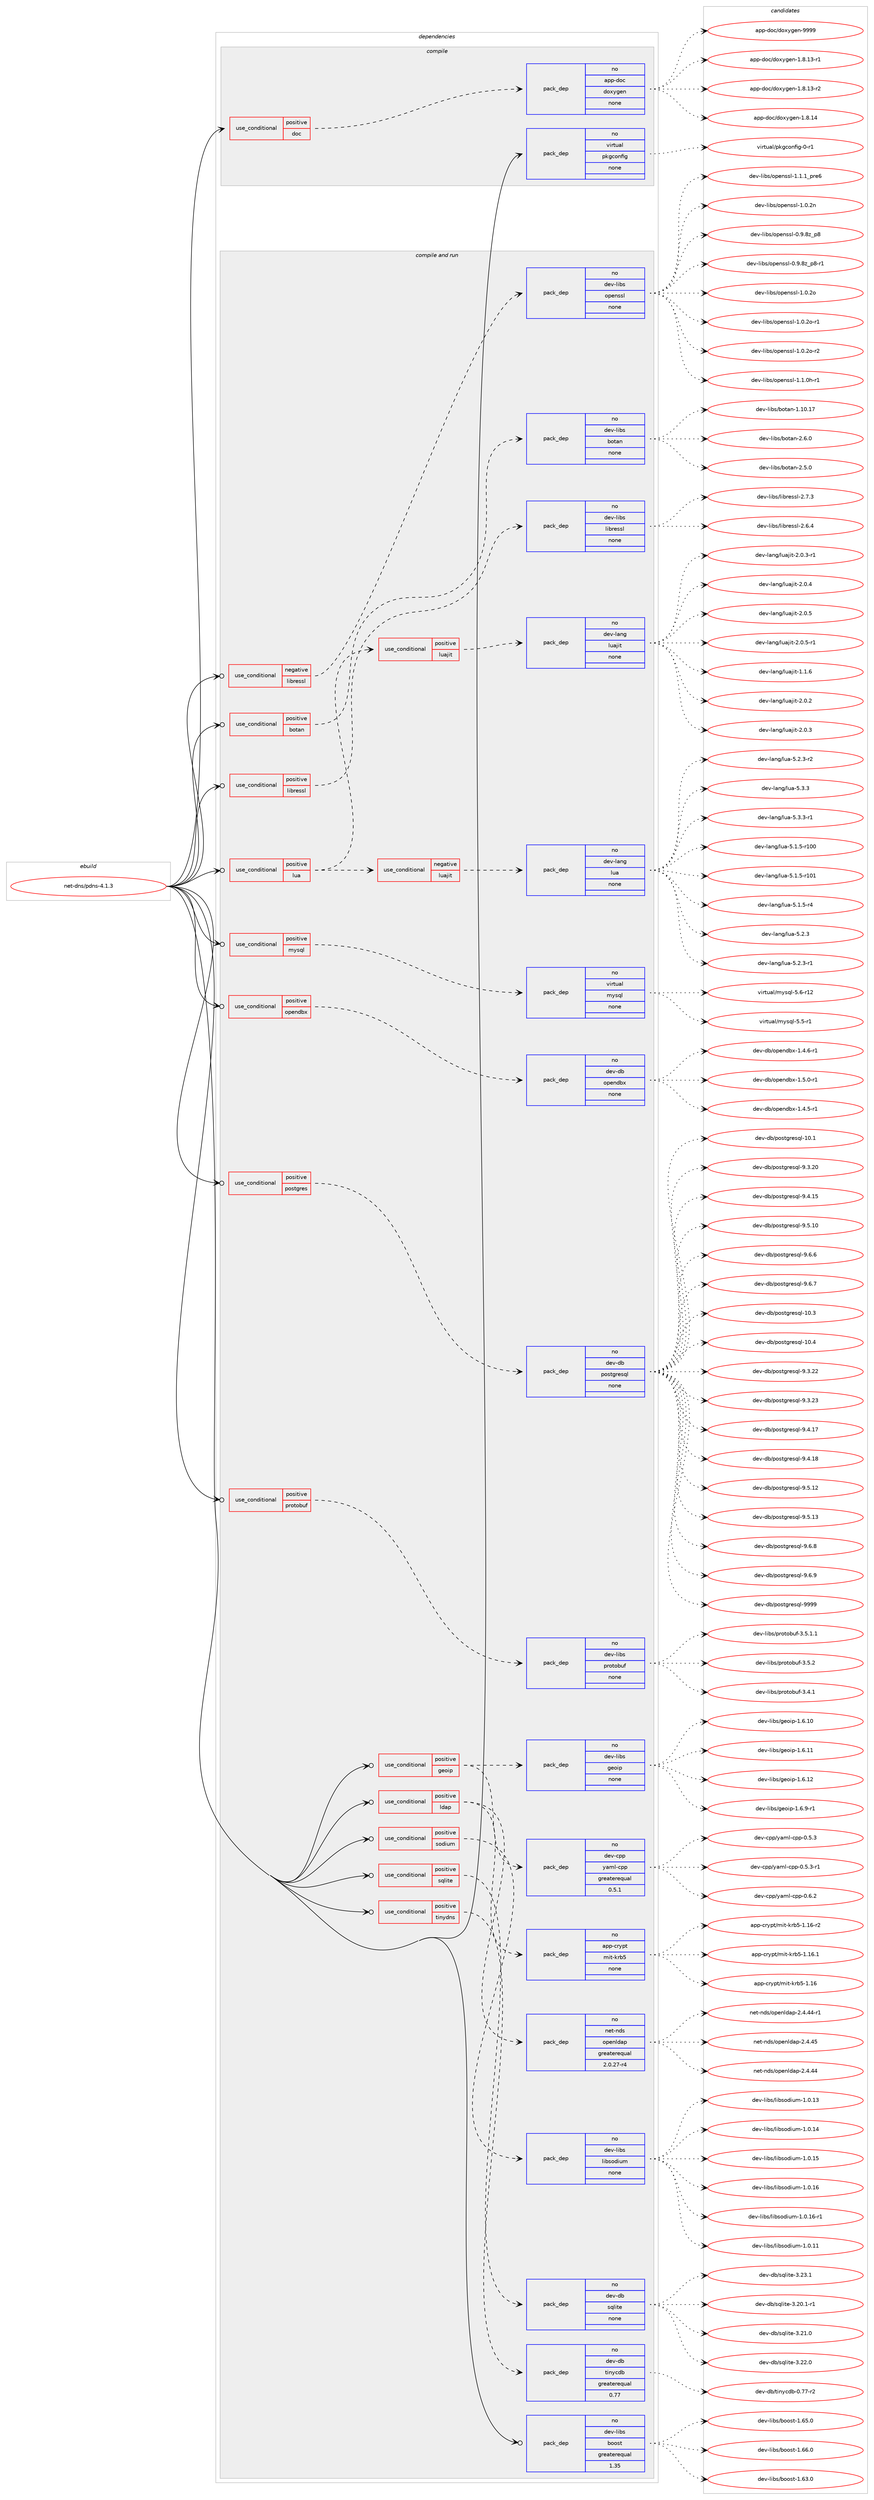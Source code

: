 digraph prolog {

# *************
# Graph options
# *************

newrank=true;
concentrate=true;
compound=true;
graph [rankdir=LR,fontname=Helvetica,fontsize=10,ranksep=1.5];#, ranksep=2.5, nodesep=0.2];
edge  [arrowhead=vee];
node  [fontname=Helvetica,fontsize=10];

# **********
# The ebuild
# **********

subgraph cluster_leftcol {
color=gray;
rank=same;
label=<<i>ebuild</i>>;
id [label="net-dns/pdns-4.1.3", color=red, width=4, href="../net-dns/pdns-4.1.3.svg"];
}

# ****************
# The dependencies
# ****************

subgraph cluster_midcol {
color=gray;
label=<<i>dependencies</i>>;
subgraph cluster_compile {
fillcolor="#eeeeee";
style=filled;
label=<<i>compile</i>>;
subgraph cond74 {
dependency237 [label=<<TABLE BORDER="0" CELLBORDER="1" CELLSPACING="0" CELLPADDING="4"><TR><TD ROWSPAN="3" CELLPADDING="10">use_conditional</TD></TR><TR><TD>positive</TD></TR><TR><TD>doc</TD></TR></TABLE>>, shape=none, color=red];
subgraph pack160 {
dependency238 [label=<<TABLE BORDER="0" CELLBORDER="1" CELLSPACING="0" CELLPADDING="4" WIDTH="220"><TR><TD ROWSPAN="6" CELLPADDING="30">pack_dep</TD></TR><TR><TD WIDTH="110">no</TD></TR><TR><TD>app-doc</TD></TR><TR><TD>doxygen</TD></TR><TR><TD>none</TD></TR><TR><TD></TD></TR></TABLE>>, shape=none, color=blue];
}
dependency237:e -> dependency238:w [weight=20,style="dashed",arrowhead="vee"];
}
id:e -> dependency237:w [weight=20,style="solid",arrowhead="vee"];
subgraph pack161 {
dependency239 [label=<<TABLE BORDER="0" CELLBORDER="1" CELLSPACING="0" CELLPADDING="4" WIDTH="220"><TR><TD ROWSPAN="6" CELLPADDING="30">pack_dep</TD></TR><TR><TD WIDTH="110">no</TD></TR><TR><TD>virtual</TD></TR><TR><TD>pkgconfig</TD></TR><TR><TD>none</TD></TR><TR><TD></TD></TR></TABLE>>, shape=none, color=blue];
}
id:e -> dependency239:w [weight=20,style="solid",arrowhead="vee"];
}
subgraph cluster_compileandrun {
fillcolor="#eeeeee";
style=filled;
label=<<i>compile and run</i>>;
subgraph cond75 {
dependency240 [label=<<TABLE BORDER="0" CELLBORDER="1" CELLSPACING="0" CELLPADDING="4"><TR><TD ROWSPAN="3" CELLPADDING="10">use_conditional</TD></TR><TR><TD>negative</TD></TR><TR><TD>libressl</TD></TR></TABLE>>, shape=none, color=red];
subgraph pack162 {
dependency241 [label=<<TABLE BORDER="0" CELLBORDER="1" CELLSPACING="0" CELLPADDING="4" WIDTH="220"><TR><TD ROWSPAN="6" CELLPADDING="30">pack_dep</TD></TR><TR><TD WIDTH="110">no</TD></TR><TR><TD>dev-libs</TD></TR><TR><TD>openssl</TD></TR><TR><TD>none</TD></TR><TR><TD></TD></TR></TABLE>>, shape=none, color=blue];
}
dependency240:e -> dependency241:w [weight=20,style="dashed",arrowhead="vee"];
}
id:e -> dependency240:w [weight=20,style="solid",arrowhead="odotvee"];
subgraph cond76 {
dependency242 [label=<<TABLE BORDER="0" CELLBORDER="1" CELLSPACING="0" CELLPADDING="4"><TR><TD ROWSPAN="3" CELLPADDING="10">use_conditional</TD></TR><TR><TD>positive</TD></TR><TR><TD>botan</TD></TR></TABLE>>, shape=none, color=red];
subgraph pack163 {
dependency243 [label=<<TABLE BORDER="0" CELLBORDER="1" CELLSPACING="0" CELLPADDING="4" WIDTH="220"><TR><TD ROWSPAN="6" CELLPADDING="30">pack_dep</TD></TR><TR><TD WIDTH="110">no</TD></TR><TR><TD>dev-libs</TD></TR><TR><TD>botan</TD></TR><TR><TD>none</TD></TR><TR><TD></TD></TR></TABLE>>, shape=none, color=blue];
}
dependency242:e -> dependency243:w [weight=20,style="dashed",arrowhead="vee"];
}
id:e -> dependency242:w [weight=20,style="solid",arrowhead="odotvee"];
subgraph cond77 {
dependency244 [label=<<TABLE BORDER="0" CELLBORDER="1" CELLSPACING="0" CELLPADDING="4"><TR><TD ROWSPAN="3" CELLPADDING="10">use_conditional</TD></TR><TR><TD>positive</TD></TR><TR><TD>geoip</TD></TR></TABLE>>, shape=none, color=red];
subgraph pack164 {
dependency245 [label=<<TABLE BORDER="0" CELLBORDER="1" CELLSPACING="0" CELLPADDING="4" WIDTH="220"><TR><TD ROWSPAN="6" CELLPADDING="30">pack_dep</TD></TR><TR><TD WIDTH="110">no</TD></TR><TR><TD>dev-cpp</TD></TR><TR><TD>yaml-cpp</TD></TR><TR><TD>greaterequal</TD></TR><TR><TD>0.5.1</TD></TR></TABLE>>, shape=none, color=blue];
}
dependency244:e -> dependency245:w [weight=20,style="dashed",arrowhead="vee"];
subgraph pack165 {
dependency246 [label=<<TABLE BORDER="0" CELLBORDER="1" CELLSPACING="0" CELLPADDING="4" WIDTH="220"><TR><TD ROWSPAN="6" CELLPADDING="30">pack_dep</TD></TR><TR><TD WIDTH="110">no</TD></TR><TR><TD>dev-libs</TD></TR><TR><TD>geoip</TD></TR><TR><TD>none</TD></TR><TR><TD></TD></TR></TABLE>>, shape=none, color=blue];
}
dependency244:e -> dependency246:w [weight=20,style="dashed",arrowhead="vee"];
}
id:e -> dependency244:w [weight=20,style="solid",arrowhead="odotvee"];
subgraph cond78 {
dependency247 [label=<<TABLE BORDER="0" CELLBORDER="1" CELLSPACING="0" CELLPADDING="4"><TR><TD ROWSPAN="3" CELLPADDING="10">use_conditional</TD></TR><TR><TD>positive</TD></TR><TR><TD>ldap</TD></TR></TABLE>>, shape=none, color=red];
subgraph pack166 {
dependency248 [label=<<TABLE BORDER="0" CELLBORDER="1" CELLSPACING="0" CELLPADDING="4" WIDTH="220"><TR><TD ROWSPAN="6" CELLPADDING="30">pack_dep</TD></TR><TR><TD WIDTH="110">no</TD></TR><TR><TD>net-nds</TD></TR><TR><TD>openldap</TD></TR><TR><TD>greaterequal</TD></TR><TR><TD>2.0.27-r4</TD></TR></TABLE>>, shape=none, color=blue];
}
dependency247:e -> dependency248:w [weight=20,style="dashed",arrowhead="vee"];
subgraph pack167 {
dependency249 [label=<<TABLE BORDER="0" CELLBORDER="1" CELLSPACING="0" CELLPADDING="4" WIDTH="220"><TR><TD ROWSPAN="6" CELLPADDING="30">pack_dep</TD></TR><TR><TD WIDTH="110">no</TD></TR><TR><TD>app-crypt</TD></TR><TR><TD>mit-krb5</TD></TR><TR><TD>none</TD></TR><TR><TD></TD></TR></TABLE>>, shape=none, color=blue];
}
dependency247:e -> dependency249:w [weight=20,style="dashed",arrowhead="vee"];
}
id:e -> dependency247:w [weight=20,style="solid",arrowhead="odotvee"];
subgraph cond79 {
dependency250 [label=<<TABLE BORDER="0" CELLBORDER="1" CELLSPACING="0" CELLPADDING="4"><TR><TD ROWSPAN="3" CELLPADDING="10">use_conditional</TD></TR><TR><TD>positive</TD></TR><TR><TD>libressl</TD></TR></TABLE>>, shape=none, color=red];
subgraph pack168 {
dependency251 [label=<<TABLE BORDER="0" CELLBORDER="1" CELLSPACING="0" CELLPADDING="4" WIDTH="220"><TR><TD ROWSPAN="6" CELLPADDING="30">pack_dep</TD></TR><TR><TD WIDTH="110">no</TD></TR><TR><TD>dev-libs</TD></TR><TR><TD>libressl</TD></TR><TR><TD>none</TD></TR><TR><TD></TD></TR></TABLE>>, shape=none, color=blue];
}
dependency250:e -> dependency251:w [weight=20,style="dashed",arrowhead="vee"];
}
id:e -> dependency250:w [weight=20,style="solid",arrowhead="odotvee"];
subgraph cond80 {
dependency252 [label=<<TABLE BORDER="0" CELLBORDER="1" CELLSPACING="0" CELLPADDING="4"><TR><TD ROWSPAN="3" CELLPADDING="10">use_conditional</TD></TR><TR><TD>positive</TD></TR><TR><TD>lua</TD></TR></TABLE>>, shape=none, color=red];
subgraph cond81 {
dependency253 [label=<<TABLE BORDER="0" CELLBORDER="1" CELLSPACING="0" CELLPADDING="4"><TR><TD ROWSPAN="3" CELLPADDING="10">use_conditional</TD></TR><TR><TD>negative</TD></TR><TR><TD>luajit</TD></TR></TABLE>>, shape=none, color=red];
subgraph pack169 {
dependency254 [label=<<TABLE BORDER="0" CELLBORDER="1" CELLSPACING="0" CELLPADDING="4" WIDTH="220"><TR><TD ROWSPAN="6" CELLPADDING="30">pack_dep</TD></TR><TR><TD WIDTH="110">no</TD></TR><TR><TD>dev-lang</TD></TR><TR><TD>lua</TD></TR><TR><TD>none</TD></TR><TR><TD></TD></TR></TABLE>>, shape=none, color=blue];
}
dependency253:e -> dependency254:w [weight=20,style="dashed",arrowhead="vee"];
}
dependency252:e -> dependency253:w [weight=20,style="dashed",arrowhead="vee"];
subgraph cond82 {
dependency255 [label=<<TABLE BORDER="0" CELLBORDER="1" CELLSPACING="0" CELLPADDING="4"><TR><TD ROWSPAN="3" CELLPADDING="10">use_conditional</TD></TR><TR><TD>positive</TD></TR><TR><TD>luajit</TD></TR></TABLE>>, shape=none, color=red];
subgraph pack170 {
dependency256 [label=<<TABLE BORDER="0" CELLBORDER="1" CELLSPACING="0" CELLPADDING="4" WIDTH="220"><TR><TD ROWSPAN="6" CELLPADDING="30">pack_dep</TD></TR><TR><TD WIDTH="110">no</TD></TR><TR><TD>dev-lang</TD></TR><TR><TD>luajit</TD></TR><TR><TD>none</TD></TR><TR><TD></TD></TR></TABLE>>, shape=none, color=blue];
}
dependency255:e -> dependency256:w [weight=20,style="dashed",arrowhead="vee"];
}
dependency252:e -> dependency255:w [weight=20,style="dashed",arrowhead="vee"];
}
id:e -> dependency252:w [weight=20,style="solid",arrowhead="odotvee"];
subgraph cond83 {
dependency257 [label=<<TABLE BORDER="0" CELLBORDER="1" CELLSPACING="0" CELLPADDING="4"><TR><TD ROWSPAN="3" CELLPADDING="10">use_conditional</TD></TR><TR><TD>positive</TD></TR><TR><TD>mysql</TD></TR></TABLE>>, shape=none, color=red];
subgraph pack171 {
dependency258 [label=<<TABLE BORDER="0" CELLBORDER="1" CELLSPACING="0" CELLPADDING="4" WIDTH="220"><TR><TD ROWSPAN="6" CELLPADDING="30">pack_dep</TD></TR><TR><TD WIDTH="110">no</TD></TR><TR><TD>virtual</TD></TR><TR><TD>mysql</TD></TR><TR><TD>none</TD></TR><TR><TD></TD></TR></TABLE>>, shape=none, color=blue];
}
dependency257:e -> dependency258:w [weight=20,style="dashed",arrowhead="vee"];
}
id:e -> dependency257:w [weight=20,style="solid",arrowhead="odotvee"];
subgraph cond84 {
dependency259 [label=<<TABLE BORDER="0" CELLBORDER="1" CELLSPACING="0" CELLPADDING="4"><TR><TD ROWSPAN="3" CELLPADDING="10">use_conditional</TD></TR><TR><TD>positive</TD></TR><TR><TD>opendbx</TD></TR></TABLE>>, shape=none, color=red];
subgraph pack172 {
dependency260 [label=<<TABLE BORDER="0" CELLBORDER="1" CELLSPACING="0" CELLPADDING="4" WIDTH="220"><TR><TD ROWSPAN="6" CELLPADDING="30">pack_dep</TD></TR><TR><TD WIDTH="110">no</TD></TR><TR><TD>dev-db</TD></TR><TR><TD>opendbx</TD></TR><TR><TD>none</TD></TR><TR><TD></TD></TR></TABLE>>, shape=none, color=blue];
}
dependency259:e -> dependency260:w [weight=20,style="dashed",arrowhead="vee"];
}
id:e -> dependency259:w [weight=20,style="solid",arrowhead="odotvee"];
subgraph cond85 {
dependency261 [label=<<TABLE BORDER="0" CELLBORDER="1" CELLSPACING="0" CELLPADDING="4"><TR><TD ROWSPAN="3" CELLPADDING="10">use_conditional</TD></TR><TR><TD>positive</TD></TR><TR><TD>postgres</TD></TR></TABLE>>, shape=none, color=red];
subgraph pack173 {
dependency262 [label=<<TABLE BORDER="0" CELLBORDER="1" CELLSPACING="0" CELLPADDING="4" WIDTH="220"><TR><TD ROWSPAN="6" CELLPADDING="30">pack_dep</TD></TR><TR><TD WIDTH="110">no</TD></TR><TR><TD>dev-db</TD></TR><TR><TD>postgresql</TD></TR><TR><TD>none</TD></TR><TR><TD></TD></TR></TABLE>>, shape=none, color=blue];
}
dependency261:e -> dependency262:w [weight=20,style="dashed",arrowhead="vee"];
}
id:e -> dependency261:w [weight=20,style="solid",arrowhead="odotvee"];
subgraph cond86 {
dependency263 [label=<<TABLE BORDER="0" CELLBORDER="1" CELLSPACING="0" CELLPADDING="4"><TR><TD ROWSPAN="3" CELLPADDING="10">use_conditional</TD></TR><TR><TD>positive</TD></TR><TR><TD>protobuf</TD></TR></TABLE>>, shape=none, color=red];
subgraph pack174 {
dependency264 [label=<<TABLE BORDER="0" CELLBORDER="1" CELLSPACING="0" CELLPADDING="4" WIDTH="220"><TR><TD ROWSPAN="6" CELLPADDING="30">pack_dep</TD></TR><TR><TD WIDTH="110">no</TD></TR><TR><TD>dev-libs</TD></TR><TR><TD>protobuf</TD></TR><TR><TD>none</TD></TR><TR><TD></TD></TR></TABLE>>, shape=none, color=blue];
}
dependency263:e -> dependency264:w [weight=20,style="dashed",arrowhead="vee"];
}
id:e -> dependency263:w [weight=20,style="solid",arrowhead="odotvee"];
subgraph cond87 {
dependency265 [label=<<TABLE BORDER="0" CELLBORDER="1" CELLSPACING="0" CELLPADDING="4"><TR><TD ROWSPAN="3" CELLPADDING="10">use_conditional</TD></TR><TR><TD>positive</TD></TR><TR><TD>sodium</TD></TR></TABLE>>, shape=none, color=red];
subgraph pack175 {
dependency266 [label=<<TABLE BORDER="0" CELLBORDER="1" CELLSPACING="0" CELLPADDING="4" WIDTH="220"><TR><TD ROWSPAN="6" CELLPADDING="30">pack_dep</TD></TR><TR><TD WIDTH="110">no</TD></TR><TR><TD>dev-libs</TD></TR><TR><TD>libsodium</TD></TR><TR><TD>none</TD></TR><TR><TD></TD></TR></TABLE>>, shape=none, color=blue];
}
dependency265:e -> dependency266:w [weight=20,style="dashed",arrowhead="vee"];
}
id:e -> dependency265:w [weight=20,style="solid",arrowhead="odotvee"];
subgraph cond88 {
dependency267 [label=<<TABLE BORDER="0" CELLBORDER="1" CELLSPACING="0" CELLPADDING="4"><TR><TD ROWSPAN="3" CELLPADDING="10">use_conditional</TD></TR><TR><TD>positive</TD></TR><TR><TD>sqlite</TD></TR></TABLE>>, shape=none, color=red];
subgraph pack176 {
dependency268 [label=<<TABLE BORDER="0" CELLBORDER="1" CELLSPACING="0" CELLPADDING="4" WIDTH="220"><TR><TD ROWSPAN="6" CELLPADDING="30">pack_dep</TD></TR><TR><TD WIDTH="110">no</TD></TR><TR><TD>dev-db</TD></TR><TR><TD>sqlite</TD></TR><TR><TD>none</TD></TR><TR><TD></TD></TR></TABLE>>, shape=none, color=blue];
}
dependency267:e -> dependency268:w [weight=20,style="dashed",arrowhead="vee"];
}
id:e -> dependency267:w [weight=20,style="solid",arrowhead="odotvee"];
subgraph cond89 {
dependency269 [label=<<TABLE BORDER="0" CELLBORDER="1" CELLSPACING="0" CELLPADDING="4"><TR><TD ROWSPAN="3" CELLPADDING="10">use_conditional</TD></TR><TR><TD>positive</TD></TR><TR><TD>tinydns</TD></TR></TABLE>>, shape=none, color=red];
subgraph pack177 {
dependency270 [label=<<TABLE BORDER="0" CELLBORDER="1" CELLSPACING="0" CELLPADDING="4" WIDTH="220"><TR><TD ROWSPAN="6" CELLPADDING="30">pack_dep</TD></TR><TR><TD WIDTH="110">no</TD></TR><TR><TD>dev-db</TD></TR><TR><TD>tinycdb</TD></TR><TR><TD>greaterequal</TD></TR><TR><TD>0.77</TD></TR></TABLE>>, shape=none, color=blue];
}
dependency269:e -> dependency270:w [weight=20,style="dashed",arrowhead="vee"];
}
id:e -> dependency269:w [weight=20,style="solid",arrowhead="odotvee"];
subgraph pack178 {
dependency271 [label=<<TABLE BORDER="0" CELLBORDER="1" CELLSPACING="0" CELLPADDING="4" WIDTH="220"><TR><TD ROWSPAN="6" CELLPADDING="30">pack_dep</TD></TR><TR><TD WIDTH="110">no</TD></TR><TR><TD>dev-libs</TD></TR><TR><TD>boost</TD></TR><TR><TD>greaterequal</TD></TR><TR><TD>1.35</TD></TR></TABLE>>, shape=none, color=blue];
}
id:e -> dependency271:w [weight=20,style="solid",arrowhead="odotvee"];
}
subgraph cluster_run {
fillcolor="#eeeeee";
style=filled;
label=<<i>run</i>>;
}
}

# **************
# The candidates
# **************

subgraph cluster_choices {
rank=same;
color=gray;
label=<<i>candidates</i>>;

subgraph choice160 {
color=black;
nodesep=1;
choice97112112451001119947100111120121103101110454946564649514511449 [label="app-doc/doxygen-1.8.13-r1", color=red, width=4,href="../app-doc/doxygen-1.8.13-r1.svg"];
choice97112112451001119947100111120121103101110454946564649514511450 [label="app-doc/doxygen-1.8.13-r2", color=red, width=4,href="../app-doc/doxygen-1.8.13-r2.svg"];
choice9711211245100111994710011112012110310111045494656464952 [label="app-doc/doxygen-1.8.14", color=red, width=4,href="../app-doc/doxygen-1.8.14.svg"];
choice971121124510011199471001111201211031011104557575757 [label="app-doc/doxygen-9999", color=red, width=4,href="../app-doc/doxygen-9999.svg"];
dependency238:e -> choice97112112451001119947100111120121103101110454946564649514511449:w [style=dotted,weight="100"];
dependency238:e -> choice97112112451001119947100111120121103101110454946564649514511450:w [style=dotted,weight="100"];
dependency238:e -> choice9711211245100111994710011112012110310111045494656464952:w [style=dotted,weight="100"];
dependency238:e -> choice971121124510011199471001111201211031011104557575757:w [style=dotted,weight="100"];
}
subgraph choice161 {
color=black;
nodesep=1;
choice11810511411611797108471121071039911111010210510345484511449 [label="virtual/pkgconfig-0-r1", color=red, width=4,href="../virtual/pkgconfig-0-r1.svg"];
dependency239:e -> choice11810511411611797108471121071039911111010210510345484511449:w [style=dotted,weight="100"];
}
subgraph choice162 {
color=black;
nodesep=1;
choice100101118451081059811547111112101110115115108454946484650110 [label="dev-libs/openssl-1.0.2n", color=red, width=4,href="../dev-libs/openssl-1.0.2n.svg"];
choice1001011184510810598115471111121011101151151084548465746561229511256 [label="dev-libs/openssl-0.9.8z_p8", color=red, width=4,href="../dev-libs/openssl-0.9.8z_p8.svg"];
choice10010111845108105981154711111210111011511510845484657465612295112564511449 [label="dev-libs/openssl-0.9.8z_p8-r1", color=red, width=4,href="../dev-libs/openssl-0.9.8z_p8-r1.svg"];
choice100101118451081059811547111112101110115115108454946484650111 [label="dev-libs/openssl-1.0.2o", color=red, width=4,href="../dev-libs/openssl-1.0.2o.svg"];
choice1001011184510810598115471111121011101151151084549464846501114511449 [label="dev-libs/openssl-1.0.2o-r1", color=red, width=4,href="../dev-libs/openssl-1.0.2o-r1.svg"];
choice1001011184510810598115471111121011101151151084549464846501114511450 [label="dev-libs/openssl-1.0.2o-r2", color=red, width=4,href="../dev-libs/openssl-1.0.2o-r2.svg"];
choice1001011184510810598115471111121011101151151084549464946481044511449 [label="dev-libs/openssl-1.1.0h-r1", color=red, width=4,href="../dev-libs/openssl-1.1.0h-r1.svg"];
choice1001011184510810598115471111121011101151151084549464946499511211410154 [label="dev-libs/openssl-1.1.1_pre6", color=red, width=4,href="../dev-libs/openssl-1.1.1_pre6.svg"];
dependency241:e -> choice100101118451081059811547111112101110115115108454946484650110:w [style=dotted,weight="100"];
dependency241:e -> choice1001011184510810598115471111121011101151151084548465746561229511256:w [style=dotted,weight="100"];
dependency241:e -> choice10010111845108105981154711111210111011511510845484657465612295112564511449:w [style=dotted,weight="100"];
dependency241:e -> choice100101118451081059811547111112101110115115108454946484650111:w [style=dotted,weight="100"];
dependency241:e -> choice1001011184510810598115471111121011101151151084549464846501114511449:w [style=dotted,weight="100"];
dependency241:e -> choice1001011184510810598115471111121011101151151084549464846501114511450:w [style=dotted,weight="100"];
dependency241:e -> choice1001011184510810598115471111121011101151151084549464946481044511449:w [style=dotted,weight="100"];
dependency241:e -> choice1001011184510810598115471111121011101151151084549464946499511211410154:w [style=dotted,weight="100"];
}
subgraph choice163 {
color=black;
nodesep=1;
choice1001011184510810598115479811111697110455046534648 [label="dev-libs/botan-2.5.0", color=red, width=4,href="../dev-libs/botan-2.5.0.svg"];
choice10010111845108105981154798111116971104549464948464955 [label="dev-libs/botan-1.10.17", color=red, width=4,href="../dev-libs/botan-1.10.17.svg"];
choice1001011184510810598115479811111697110455046544648 [label="dev-libs/botan-2.6.0", color=red, width=4,href="../dev-libs/botan-2.6.0.svg"];
dependency243:e -> choice1001011184510810598115479811111697110455046534648:w [style=dotted,weight="100"];
dependency243:e -> choice10010111845108105981154798111116971104549464948464955:w [style=dotted,weight="100"];
dependency243:e -> choice1001011184510810598115479811111697110455046544648:w [style=dotted,weight="100"];
}
subgraph choice164 {
color=black;
nodesep=1;
choice100101118459911211247121971091084599112112454846534651 [label="dev-cpp/yaml-cpp-0.5.3", color=red, width=4,href="../dev-cpp/yaml-cpp-0.5.3.svg"];
choice1001011184599112112471219710910845991121124548465346514511449 [label="dev-cpp/yaml-cpp-0.5.3-r1", color=red, width=4,href="../dev-cpp/yaml-cpp-0.5.3-r1.svg"];
choice100101118459911211247121971091084599112112454846544650 [label="dev-cpp/yaml-cpp-0.6.2", color=red, width=4,href="../dev-cpp/yaml-cpp-0.6.2.svg"];
dependency245:e -> choice100101118459911211247121971091084599112112454846534651:w [style=dotted,weight="100"];
dependency245:e -> choice1001011184599112112471219710910845991121124548465346514511449:w [style=dotted,weight="100"];
dependency245:e -> choice100101118459911211247121971091084599112112454846544650:w [style=dotted,weight="100"];
}
subgraph choice165 {
color=black;
nodesep=1;
choice10010111845108105981154710310111110511245494654464948 [label="dev-libs/geoip-1.6.10", color=red, width=4,href="../dev-libs/geoip-1.6.10.svg"];
choice10010111845108105981154710310111110511245494654464949 [label="dev-libs/geoip-1.6.11", color=red, width=4,href="../dev-libs/geoip-1.6.11.svg"];
choice10010111845108105981154710310111110511245494654464950 [label="dev-libs/geoip-1.6.12", color=red, width=4,href="../dev-libs/geoip-1.6.12.svg"];
choice1001011184510810598115471031011111051124549465446574511449 [label="dev-libs/geoip-1.6.9-r1", color=red, width=4,href="../dev-libs/geoip-1.6.9-r1.svg"];
dependency246:e -> choice10010111845108105981154710310111110511245494654464948:w [style=dotted,weight="100"];
dependency246:e -> choice10010111845108105981154710310111110511245494654464949:w [style=dotted,weight="100"];
dependency246:e -> choice10010111845108105981154710310111110511245494654464950:w [style=dotted,weight="100"];
dependency246:e -> choice1001011184510810598115471031011111051124549465446574511449:w [style=dotted,weight="100"];
}
subgraph choice166 {
color=black;
nodesep=1;
choice11010111645110100115471111121011101081009711245504652465252 [label="net-nds/openldap-2.4.44", color=red, width=4,href="../net-nds/openldap-2.4.44.svg"];
choice110101116451101001154711111210111010810097112455046524652524511449 [label="net-nds/openldap-2.4.44-r1", color=red, width=4,href="../net-nds/openldap-2.4.44-r1.svg"];
choice11010111645110100115471111121011101081009711245504652465253 [label="net-nds/openldap-2.4.45", color=red, width=4,href="../net-nds/openldap-2.4.45.svg"];
dependency248:e -> choice11010111645110100115471111121011101081009711245504652465252:w [style=dotted,weight="100"];
dependency248:e -> choice110101116451101001154711111210111010810097112455046524652524511449:w [style=dotted,weight="100"];
dependency248:e -> choice11010111645110100115471111121011101081009711245504652465253:w [style=dotted,weight="100"];
}
subgraph choice167 {
color=black;
nodesep=1;
choice971121124599114121112116471091051164510711498534549464954 [label="app-crypt/mit-krb5-1.16", color=red, width=4,href="../app-crypt/mit-krb5-1.16.svg"];
choice9711211245991141211121164710910511645107114985345494649544511450 [label="app-crypt/mit-krb5-1.16-r2", color=red, width=4,href="../app-crypt/mit-krb5-1.16-r2.svg"];
choice9711211245991141211121164710910511645107114985345494649544649 [label="app-crypt/mit-krb5-1.16.1", color=red, width=4,href="../app-crypt/mit-krb5-1.16.1.svg"];
dependency249:e -> choice971121124599114121112116471091051164510711498534549464954:w [style=dotted,weight="100"];
dependency249:e -> choice9711211245991141211121164710910511645107114985345494649544511450:w [style=dotted,weight="100"];
dependency249:e -> choice9711211245991141211121164710910511645107114985345494649544649:w [style=dotted,weight="100"];
}
subgraph choice168 {
color=black;
nodesep=1;
choice10010111845108105981154710810598114101115115108455046544652 [label="dev-libs/libressl-2.6.4", color=red, width=4,href="../dev-libs/libressl-2.6.4.svg"];
choice10010111845108105981154710810598114101115115108455046554651 [label="dev-libs/libressl-2.7.3", color=red, width=4,href="../dev-libs/libressl-2.7.3.svg"];
dependency251:e -> choice10010111845108105981154710810598114101115115108455046544652:w [style=dotted,weight="100"];
dependency251:e -> choice10010111845108105981154710810598114101115115108455046554651:w [style=dotted,weight="100"];
}
subgraph choice169 {
color=black;
nodesep=1;
choice1001011184510897110103471081179745534649465345114494848 [label="dev-lang/lua-5.1.5-r100", color=red, width=4,href="../dev-lang/lua-5.1.5-r100.svg"];
choice1001011184510897110103471081179745534649465345114494849 [label="dev-lang/lua-5.1.5-r101", color=red, width=4,href="../dev-lang/lua-5.1.5-r101.svg"];
choice100101118451089711010347108117974553464946534511452 [label="dev-lang/lua-5.1.5-r4", color=red, width=4,href="../dev-lang/lua-5.1.5-r4.svg"];
choice10010111845108971101034710811797455346504651 [label="dev-lang/lua-5.2.3", color=red, width=4,href="../dev-lang/lua-5.2.3.svg"];
choice100101118451089711010347108117974553465046514511449 [label="dev-lang/lua-5.2.3-r1", color=red, width=4,href="../dev-lang/lua-5.2.3-r1.svg"];
choice100101118451089711010347108117974553465046514511450 [label="dev-lang/lua-5.2.3-r2", color=red, width=4,href="../dev-lang/lua-5.2.3-r2.svg"];
choice10010111845108971101034710811797455346514651 [label="dev-lang/lua-5.3.3", color=red, width=4,href="../dev-lang/lua-5.3.3.svg"];
choice100101118451089711010347108117974553465146514511449 [label="dev-lang/lua-5.3.3-r1", color=red, width=4,href="../dev-lang/lua-5.3.3-r1.svg"];
dependency254:e -> choice1001011184510897110103471081179745534649465345114494848:w [style=dotted,weight="100"];
dependency254:e -> choice1001011184510897110103471081179745534649465345114494849:w [style=dotted,weight="100"];
dependency254:e -> choice100101118451089711010347108117974553464946534511452:w [style=dotted,weight="100"];
dependency254:e -> choice10010111845108971101034710811797455346504651:w [style=dotted,weight="100"];
dependency254:e -> choice100101118451089711010347108117974553465046514511449:w [style=dotted,weight="100"];
dependency254:e -> choice100101118451089711010347108117974553465046514511450:w [style=dotted,weight="100"];
dependency254:e -> choice10010111845108971101034710811797455346514651:w [style=dotted,weight="100"];
dependency254:e -> choice100101118451089711010347108117974553465146514511449:w [style=dotted,weight="100"];
}
subgraph choice170 {
color=black;
nodesep=1;
choice10010111845108971101034710811797106105116454946494654 [label="dev-lang/luajit-1.1.6", color=red, width=4,href="../dev-lang/luajit-1.1.6.svg"];
choice10010111845108971101034710811797106105116455046484650 [label="dev-lang/luajit-2.0.2", color=red, width=4,href="../dev-lang/luajit-2.0.2.svg"];
choice10010111845108971101034710811797106105116455046484651 [label="dev-lang/luajit-2.0.3", color=red, width=4,href="../dev-lang/luajit-2.0.3.svg"];
choice100101118451089711010347108117971061051164550464846514511449 [label="dev-lang/luajit-2.0.3-r1", color=red, width=4,href="../dev-lang/luajit-2.0.3-r1.svg"];
choice10010111845108971101034710811797106105116455046484652 [label="dev-lang/luajit-2.0.4", color=red, width=4,href="../dev-lang/luajit-2.0.4.svg"];
choice10010111845108971101034710811797106105116455046484653 [label="dev-lang/luajit-2.0.5", color=red, width=4,href="../dev-lang/luajit-2.0.5.svg"];
choice100101118451089711010347108117971061051164550464846534511449 [label="dev-lang/luajit-2.0.5-r1", color=red, width=4,href="../dev-lang/luajit-2.0.5-r1.svg"];
dependency256:e -> choice10010111845108971101034710811797106105116454946494654:w [style=dotted,weight="100"];
dependency256:e -> choice10010111845108971101034710811797106105116455046484650:w [style=dotted,weight="100"];
dependency256:e -> choice10010111845108971101034710811797106105116455046484651:w [style=dotted,weight="100"];
dependency256:e -> choice100101118451089711010347108117971061051164550464846514511449:w [style=dotted,weight="100"];
dependency256:e -> choice10010111845108971101034710811797106105116455046484652:w [style=dotted,weight="100"];
dependency256:e -> choice10010111845108971101034710811797106105116455046484653:w [style=dotted,weight="100"];
dependency256:e -> choice100101118451089711010347108117971061051164550464846534511449:w [style=dotted,weight="100"];
}
subgraph choice171 {
color=black;
nodesep=1;
choice1181051141161179710847109121115113108455346534511449 [label="virtual/mysql-5.5-r1", color=red, width=4,href="../virtual/mysql-5.5-r1.svg"];
choice118105114116117971084710912111511310845534654451144950 [label="virtual/mysql-5.6-r12", color=red, width=4,href="../virtual/mysql-5.6-r12.svg"];
dependency258:e -> choice1181051141161179710847109121115113108455346534511449:w [style=dotted,weight="100"];
dependency258:e -> choice118105114116117971084710912111511310845534654451144950:w [style=dotted,weight="100"];
}
subgraph choice172 {
color=black;
nodesep=1;
choice100101118451009847111112101110100981204549465246534511449 [label="dev-db/opendbx-1.4.5-r1", color=red, width=4,href="../dev-db/opendbx-1.4.5-r1.svg"];
choice100101118451009847111112101110100981204549465246544511449 [label="dev-db/opendbx-1.4.6-r1", color=red, width=4,href="../dev-db/opendbx-1.4.6-r1.svg"];
choice100101118451009847111112101110100981204549465346484511449 [label="dev-db/opendbx-1.5.0-r1", color=red, width=4,href="../dev-db/opendbx-1.5.0-r1.svg"];
dependency260:e -> choice100101118451009847111112101110100981204549465246534511449:w [style=dotted,weight="100"];
dependency260:e -> choice100101118451009847111112101110100981204549465246544511449:w [style=dotted,weight="100"];
dependency260:e -> choice100101118451009847111112101110100981204549465346484511449:w [style=dotted,weight="100"];
}
subgraph choice173 {
color=black;
nodesep=1;
choice1001011184510098471121111151161031141011151131084549484649 [label="dev-db/postgresql-10.1", color=red, width=4,href="../dev-db/postgresql-10.1.svg"];
choice10010111845100984711211111511610311410111511310845574651465048 [label="dev-db/postgresql-9.3.20", color=red, width=4,href="../dev-db/postgresql-9.3.20.svg"];
choice10010111845100984711211111511610311410111511310845574652464953 [label="dev-db/postgresql-9.4.15", color=red, width=4,href="../dev-db/postgresql-9.4.15.svg"];
choice10010111845100984711211111511610311410111511310845574653464948 [label="dev-db/postgresql-9.5.10", color=red, width=4,href="../dev-db/postgresql-9.5.10.svg"];
choice100101118451009847112111115116103114101115113108455746544654 [label="dev-db/postgresql-9.6.6", color=red, width=4,href="../dev-db/postgresql-9.6.6.svg"];
choice100101118451009847112111115116103114101115113108455746544655 [label="dev-db/postgresql-9.6.7", color=red, width=4,href="../dev-db/postgresql-9.6.7.svg"];
choice1001011184510098471121111151161031141011151131084549484651 [label="dev-db/postgresql-10.3", color=red, width=4,href="../dev-db/postgresql-10.3.svg"];
choice1001011184510098471121111151161031141011151131084549484652 [label="dev-db/postgresql-10.4", color=red, width=4,href="../dev-db/postgresql-10.4.svg"];
choice10010111845100984711211111511610311410111511310845574651465050 [label="dev-db/postgresql-9.3.22", color=red, width=4,href="../dev-db/postgresql-9.3.22.svg"];
choice10010111845100984711211111511610311410111511310845574651465051 [label="dev-db/postgresql-9.3.23", color=red, width=4,href="../dev-db/postgresql-9.3.23.svg"];
choice10010111845100984711211111511610311410111511310845574652464955 [label="dev-db/postgresql-9.4.17", color=red, width=4,href="../dev-db/postgresql-9.4.17.svg"];
choice10010111845100984711211111511610311410111511310845574652464956 [label="dev-db/postgresql-9.4.18", color=red, width=4,href="../dev-db/postgresql-9.4.18.svg"];
choice10010111845100984711211111511610311410111511310845574653464950 [label="dev-db/postgresql-9.5.12", color=red, width=4,href="../dev-db/postgresql-9.5.12.svg"];
choice10010111845100984711211111511610311410111511310845574653464951 [label="dev-db/postgresql-9.5.13", color=red, width=4,href="../dev-db/postgresql-9.5.13.svg"];
choice100101118451009847112111115116103114101115113108455746544656 [label="dev-db/postgresql-9.6.8", color=red, width=4,href="../dev-db/postgresql-9.6.8.svg"];
choice100101118451009847112111115116103114101115113108455746544657 [label="dev-db/postgresql-9.6.9", color=red, width=4,href="../dev-db/postgresql-9.6.9.svg"];
choice1001011184510098471121111151161031141011151131084557575757 [label="dev-db/postgresql-9999", color=red, width=4,href="../dev-db/postgresql-9999.svg"];
dependency262:e -> choice1001011184510098471121111151161031141011151131084549484649:w [style=dotted,weight="100"];
dependency262:e -> choice10010111845100984711211111511610311410111511310845574651465048:w [style=dotted,weight="100"];
dependency262:e -> choice10010111845100984711211111511610311410111511310845574652464953:w [style=dotted,weight="100"];
dependency262:e -> choice10010111845100984711211111511610311410111511310845574653464948:w [style=dotted,weight="100"];
dependency262:e -> choice100101118451009847112111115116103114101115113108455746544654:w [style=dotted,weight="100"];
dependency262:e -> choice100101118451009847112111115116103114101115113108455746544655:w [style=dotted,weight="100"];
dependency262:e -> choice1001011184510098471121111151161031141011151131084549484651:w [style=dotted,weight="100"];
dependency262:e -> choice1001011184510098471121111151161031141011151131084549484652:w [style=dotted,weight="100"];
dependency262:e -> choice10010111845100984711211111511610311410111511310845574651465050:w [style=dotted,weight="100"];
dependency262:e -> choice10010111845100984711211111511610311410111511310845574651465051:w [style=dotted,weight="100"];
dependency262:e -> choice10010111845100984711211111511610311410111511310845574652464955:w [style=dotted,weight="100"];
dependency262:e -> choice10010111845100984711211111511610311410111511310845574652464956:w [style=dotted,weight="100"];
dependency262:e -> choice10010111845100984711211111511610311410111511310845574653464950:w [style=dotted,weight="100"];
dependency262:e -> choice10010111845100984711211111511610311410111511310845574653464951:w [style=dotted,weight="100"];
dependency262:e -> choice100101118451009847112111115116103114101115113108455746544656:w [style=dotted,weight="100"];
dependency262:e -> choice100101118451009847112111115116103114101115113108455746544657:w [style=dotted,weight="100"];
dependency262:e -> choice1001011184510098471121111151161031141011151131084557575757:w [style=dotted,weight="100"];
}
subgraph choice174 {
color=black;
nodesep=1;
choice10010111845108105981154711211411111611198117102455146524649 [label="dev-libs/protobuf-3.4.1", color=red, width=4,href="../dev-libs/protobuf-3.4.1.svg"];
choice100101118451081059811547112114111116111981171024551465346494649 [label="dev-libs/protobuf-3.5.1.1", color=red, width=4,href="../dev-libs/protobuf-3.5.1.1.svg"];
choice10010111845108105981154711211411111611198117102455146534650 [label="dev-libs/protobuf-3.5.2", color=red, width=4,href="../dev-libs/protobuf-3.5.2.svg"];
dependency264:e -> choice10010111845108105981154711211411111611198117102455146524649:w [style=dotted,weight="100"];
dependency264:e -> choice100101118451081059811547112114111116111981171024551465346494649:w [style=dotted,weight="100"];
dependency264:e -> choice10010111845108105981154711211411111611198117102455146534650:w [style=dotted,weight="100"];
}
subgraph choice175 {
color=black;
nodesep=1;
choice1001011184510810598115471081059811511110010511710945494648464949 [label="dev-libs/libsodium-1.0.11", color=red, width=4,href="../dev-libs/libsodium-1.0.11.svg"];
choice1001011184510810598115471081059811511110010511710945494648464951 [label="dev-libs/libsodium-1.0.13", color=red, width=4,href="../dev-libs/libsodium-1.0.13.svg"];
choice1001011184510810598115471081059811511110010511710945494648464952 [label="dev-libs/libsodium-1.0.14", color=red, width=4,href="../dev-libs/libsodium-1.0.14.svg"];
choice1001011184510810598115471081059811511110010511710945494648464953 [label="dev-libs/libsodium-1.0.15", color=red, width=4,href="../dev-libs/libsodium-1.0.15.svg"];
choice1001011184510810598115471081059811511110010511710945494648464954 [label="dev-libs/libsodium-1.0.16", color=red, width=4,href="../dev-libs/libsodium-1.0.16.svg"];
choice10010111845108105981154710810598115111100105117109454946484649544511449 [label="dev-libs/libsodium-1.0.16-r1", color=red, width=4,href="../dev-libs/libsodium-1.0.16-r1.svg"];
dependency266:e -> choice1001011184510810598115471081059811511110010511710945494648464949:w [style=dotted,weight="100"];
dependency266:e -> choice1001011184510810598115471081059811511110010511710945494648464951:w [style=dotted,weight="100"];
dependency266:e -> choice1001011184510810598115471081059811511110010511710945494648464952:w [style=dotted,weight="100"];
dependency266:e -> choice1001011184510810598115471081059811511110010511710945494648464953:w [style=dotted,weight="100"];
dependency266:e -> choice1001011184510810598115471081059811511110010511710945494648464954:w [style=dotted,weight="100"];
dependency266:e -> choice10010111845108105981154710810598115111100105117109454946484649544511449:w [style=dotted,weight="100"];
}
subgraph choice176 {
color=black;
nodesep=1;
choice100101118451009847115113108105116101455146504846494511449 [label="dev-db/sqlite-3.20.1-r1", color=red, width=4,href="../dev-db/sqlite-3.20.1-r1.svg"];
choice10010111845100984711511310810511610145514650494648 [label="dev-db/sqlite-3.21.0", color=red, width=4,href="../dev-db/sqlite-3.21.0.svg"];
choice10010111845100984711511310810511610145514650504648 [label="dev-db/sqlite-3.22.0", color=red, width=4,href="../dev-db/sqlite-3.22.0.svg"];
choice10010111845100984711511310810511610145514650514649 [label="dev-db/sqlite-3.23.1", color=red, width=4,href="../dev-db/sqlite-3.23.1.svg"];
dependency268:e -> choice100101118451009847115113108105116101455146504846494511449:w [style=dotted,weight="100"];
dependency268:e -> choice10010111845100984711511310810511610145514650494648:w [style=dotted,weight="100"];
dependency268:e -> choice10010111845100984711511310810511610145514650504648:w [style=dotted,weight="100"];
dependency268:e -> choice10010111845100984711511310810511610145514650514649:w [style=dotted,weight="100"];
}
subgraph choice177 {
color=black;
nodesep=1;
choice100101118451009847116105110121991009845484655554511450 [label="dev-db/tinycdb-0.77-r2", color=red, width=4,href="../dev-db/tinycdb-0.77-r2.svg"];
dependency270:e -> choice100101118451009847116105110121991009845484655554511450:w [style=dotted,weight="100"];
}
subgraph choice178 {
color=black;
nodesep=1;
choice1001011184510810598115479811111111511645494654514648 [label="dev-libs/boost-1.63.0", color=red, width=4,href="../dev-libs/boost-1.63.0.svg"];
choice1001011184510810598115479811111111511645494654534648 [label="dev-libs/boost-1.65.0", color=red, width=4,href="../dev-libs/boost-1.65.0.svg"];
choice1001011184510810598115479811111111511645494654544648 [label="dev-libs/boost-1.66.0", color=red, width=4,href="../dev-libs/boost-1.66.0.svg"];
dependency271:e -> choice1001011184510810598115479811111111511645494654514648:w [style=dotted,weight="100"];
dependency271:e -> choice1001011184510810598115479811111111511645494654534648:w [style=dotted,weight="100"];
dependency271:e -> choice1001011184510810598115479811111111511645494654544648:w [style=dotted,weight="100"];
}
}

}

